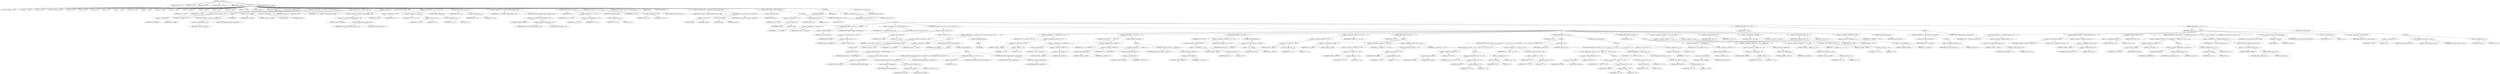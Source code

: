 digraph cache_insert {  
"1000121" [label = "(METHOD,cache_insert)" ]
"1000122" [label = "(PARAM,const char *a1)" ]
"1000123" [label = "(PARAM,void *cp)" ]
"1000124" [label = "(PARAM,time_t time1)" ]
"1000125" [label = "(PARAM,unsigned __int64 a4)" ]
"1000126" [label = "(PARAM,unsigned __int16 a5)" ]
"1000127" [label = "(BLOCK,,)" ]
"1000128" [label = "(LOCAL,v6: unsigned __int16)" ]
"1000129" [label = "(LOCAL,result: __int64)" ]
"1000130" [label = "(LOCAL,v11: bool)" ]
"1000131" [label = "(LOCAL,v12: unsigned __int64)" ]
"1000132" [label = "(LOCAL,v13: bool)" ]
"1000133" [label = "(LOCAL,v14: bool)" ]
"1000134" [label = "(LOCAL,v15: int)" ]
"1000135" [label = "(LOCAL,v16: int)" ]
"1000136" [label = "(LOCAL,v17: __int64)" ]
"1000137" [label = "(LOCAL,v18: __int16)" ]
"1000138" [label = "(LOCAL,v19: __int64)" ]
"1000139" [label = "(LOCAL,v20: __int64)" ]
"1000140" [label = "(LOCAL,v21: __int64)" ]
"1000141" [label = "(LOCAL,v22: _QWORD *)" ]
"1000142" [label = "(LOCAL,v23: __int64)" ]
"1000143" [label = "(LOCAL,v24: char *)" ]
"1000144" [label = "(LOCAL,v25: __int64)" ]
"1000145" [label = "(LOCAL,v26: __int64)" ]
"1000146" [label = "(LOCAL,v27: _BYTE *)" ]
"1000147" [label = "(LOCAL,v28: _QWORD [ 2 ])" ]
"1000148" [label = "(<operator>.assignment,v6 = a5)" ]
"1000149" [label = "(IDENTIFIER,v6,v6 = a5)" ]
"1000150" [label = "(IDENTIFIER,a5,v6 = a5)" ]
"1000151" [label = "(CONTROL_STRUCTURE,if ( (a5 & 0x980) == 0 ),if ( (a5 & 0x980) == 0 ))" ]
"1000152" [label = "(<operator>.equals,(a5 & 0x980) == 0)" ]
"1000153" [label = "(<operator>.and,a5 & 0x980)" ]
"1000154" [label = "(IDENTIFIER,a5,a5 & 0x980)" ]
"1000155" [label = "(LITERAL,0x980,a5 & 0x980)" ]
"1000156" [label = "(LITERAL,0,(a5 & 0x980) == 0)" ]
"1000157" [label = "(BLOCK,,)" ]
"1000158" [label = "(CONTROL_STRUCTURE,if ( !insert_error ),if ( !insert_error ))" ]
"1000159" [label = "(<operator>.logicalNot,!insert_error)" ]
"1000160" [label = "(IDENTIFIER,insert_error,!insert_error)" ]
"1000161" [label = "(CONTROL_STRUCTURE,goto LABEL_3;,goto LABEL_3;)" ]
"1000162" [label = "(IDENTIFIER,L,)" ]
"1000163" [label = "(log_query,log_query(a5 | 0x10000, (int)a1, cp))" ]
"1000164" [label = "(<operator>.or,a5 | 0x10000)" ]
"1000165" [label = "(IDENTIFIER,a5,a5 | 0x10000)" ]
"1000166" [label = "(LITERAL,0x10000,a5 | 0x10000)" ]
"1000167" [label = "(<operator>.cast,(int)a1)" ]
"1000168" [label = "(UNKNOWN,int,int)" ]
"1000169" [label = "(IDENTIFIER,a1,(int)a1)" ]
"1000170" [label = "(IDENTIFIER,cp,log_query(a5 | 0x10000, (int)a1, cp))" ]
"1000171" [label = "(<operator>.assignment,v12 = *(_QWORD *)(dnsmasq_daemon + 456))" ]
"1000172" [label = "(IDENTIFIER,v12,v12 = *(_QWORD *)(dnsmasq_daemon + 456))" ]
"1000173" [label = "(<operator>.indirection,*(_QWORD *)(dnsmasq_daemon + 456))" ]
"1000174" [label = "(<operator>.cast,(_QWORD *)(dnsmasq_daemon + 456))" ]
"1000175" [label = "(UNKNOWN,_QWORD *,_QWORD *)" ]
"1000176" [label = "(<operator>.addition,dnsmasq_daemon + 456)" ]
"1000177" [label = "(IDENTIFIER,dnsmasq_daemon,dnsmasq_daemon + 456)" ]
"1000178" [label = "(LITERAL,456,dnsmasq_daemon + 456)" ]
"1000179" [label = "(CONTROL_STRUCTURE,if ( a4 > v12 ),if ( a4 > v12 ))" ]
"1000180" [label = "(<operator>.greaterThan,a4 > v12)" ]
"1000181" [label = "(IDENTIFIER,a4,a4 > v12)" ]
"1000182" [label = "(IDENTIFIER,v12,a4 > v12)" ]
"1000183" [label = "(<operator>.assignment,v13 = v12 == 0)" ]
"1000184" [label = "(IDENTIFIER,v13,v13 = v12 == 0)" ]
"1000185" [label = "(<operator>.equals,v12 == 0)" ]
"1000186" [label = "(IDENTIFIER,v12,v12 == 0)" ]
"1000187" [label = "(LITERAL,0,v12 == 0)" ]
"1000188" [label = "(CONTROL_STRUCTURE,else,else)" ]
"1000189" [label = "(<operator>.assignment,v13 = 1)" ]
"1000190" [label = "(IDENTIFIER,v13,v13 = 1)" ]
"1000191" [label = "(LITERAL,1,v13 = 1)" ]
"1000192" [label = "(CONTROL_STRUCTURE,if ( v13 ),if ( v13 ))" ]
"1000193" [label = "(IDENTIFIER,v13,if ( v13 ))" ]
"1000194" [label = "(<operator>.assignment,v12 = a4)" ]
"1000195" [label = "(IDENTIFIER,v12,v12 = a4)" ]
"1000196" [label = "(IDENTIFIER,a4,v12 = a4)" ]
"1000197" [label = "(<operator>.assignment,a4 = *(_QWORD *)(dnsmasq_daemon + 448))" ]
"1000198" [label = "(IDENTIFIER,a4,a4 = *(_QWORD *)(dnsmasq_daemon + 448))" ]
"1000199" [label = "(<operator>.indirection,*(_QWORD *)(dnsmasq_daemon + 448))" ]
"1000200" [label = "(<operator>.cast,(_QWORD *)(dnsmasq_daemon + 448))" ]
"1000201" [label = "(UNKNOWN,_QWORD *,_QWORD *)" ]
"1000202" [label = "(<operator>.addition,dnsmasq_daemon + 448)" ]
"1000203" [label = "(IDENTIFIER,dnsmasq_daemon,dnsmasq_daemon + 448)" ]
"1000204" [label = "(LITERAL,448,dnsmasq_daemon + 448)" ]
"1000205" [label = "(CONTROL_STRUCTURE,if ( a4 ),if ( a4 ))" ]
"1000206" [label = "(IDENTIFIER,a4,if ( a4 ))" ]
"1000207" [label = "(<operator>.assignment,v14 = v12 >= a4)" ]
"1000208" [label = "(IDENTIFIER,v14,v14 = v12 >= a4)" ]
"1000209" [label = "(<operator>.greaterEqualsThan,v12 >= a4)" ]
"1000210" [label = "(IDENTIFIER,v12,v12 >= a4)" ]
"1000211" [label = "(IDENTIFIER,a4,v12 >= a4)" ]
"1000212" [label = "(CONTROL_STRUCTURE,else,else)" ]
"1000213" [label = "(<operator>.assignment,v14 = 1)" ]
"1000214" [label = "(IDENTIFIER,v14,v14 = 1)" ]
"1000215" [label = "(LITERAL,1,v14 = 1)" ]
"1000216" [label = "(CONTROL_STRUCTURE,if ( v14 ),if ( v14 ))" ]
"1000217" [label = "(IDENTIFIER,v14,if ( v14 ))" ]
"1000218" [label = "(<operator>.assignment,a4 = v12)" ]
"1000219" [label = "(IDENTIFIER,a4,a4 = v12)" ]
"1000220" [label = "(IDENTIFIER,v12,a4 = v12)" ]
"1000221" [label = "(CONTROL_STRUCTURE,if ( insert_error ),if ( insert_error ))" ]
"1000222" [label = "(IDENTIFIER,insert_error,if ( insert_error ))" ]
"1000223" [label = "(IDENTIFIER,L,)" ]
"1000224" [label = "(JUMP_TARGET,LABEL_3)" ]
"1000225" [label = "(<operator>.assignment,result = cache_scan_free((int)a1, (int)cp, time1))" ]
"1000226" [label = "(IDENTIFIER,result,result = cache_scan_free((int)a1, (int)cp, time1))" ]
"1000227" [label = "(cache_scan_free,cache_scan_free((int)a1, (int)cp, time1))" ]
"1000228" [label = "(<operator>.cast,(int)a1)" ]
"1000229" [label = "(UNKNOWN,int,int)" ]
"1000230" [label = "(IDENTIFIER,a1,(int)a1)" ]
"1000231" [label = "(<operator>.cast,(int)cp)" ]
"1000232" [label = "(UNKNOWN,int,int)" ]
"1000233" [label = "(IDENTIFIER,cp,(int)cp)" ]
"1000234" [label = "(IDENTIFIER,time1,cache_scan_free((int)a1, (int)cp, time1))" ]
"1000235" [label = "(CONTROL_STRUCTURE,if ( !result ),if ( !result ))" ]
"1000236" [label = "(<operator>.logicalNot,!result)" ]
"1000237" [label = "(IDENTIFIER,result,!result)" ]
"1000238" [label = "(BLOCK,,)" ]
"1000239" [label = "(<operator>.assignment,v15 = v6 & 4)" ]
"1000240" [label = "(IDENTIFIER,v15,v15 = v6 & 4)" ]
"1000241" [label = "(<operator>.and,v6 & 4)" ]
"1000242" [label = "(IDENTIFIER,v6,v6 & 4)" ]
"1000243" [label = "(LITERAL,4,v6 & 4)" ]
"1000244" [label = "(<operator>.assignment,v16 = 0)" ]
"1000245" [label = "(IDENTIFIER,v16,v16 = 0)" ]
"1000246" [label = "(LITERAL,0,v16 = 0)" ]
"1000247" [label = "(CONTROL_STRUCTURE,while ( 1 ),while ( 1 ))" ]
"1000248" [label = "(LITERAL,1,while ( 1 ))" ]
"1000249" [label = "(BLOCK,,)" ]
"1000250" [label = "(<operator>.assignment,v17 = cache_tail)" ]
"1000251" [label = "(IDENTIFIER,v17,v17 = cache_tail)" ]
"1000252" [label = "(IDENTIFIER,cache_tail,v17 = cache_tail)" ]
"1000253" [label = "(CONTROL_STRUCTURE,if ( !cache_tail ),if ( !cache_tail ))" ]
"1000254" [label = "(<operator>.logicalNot,!cache_tail)" ]
"1000255" [label = "(IDENTIFIER,cache_tail,!cache_tail)" ]
"1000256" [label = "(CONTROL_STRUCTURE,goto LABEL_15;,goto LABEL_15;)" ]
"1000257" [label = "(<operator>.assignment,v18 = *(_WORD *)(cache_tail + 52))" ]
"1000258" [label = "(IDENTIFIER,v18,v18 = *(_WORD *)(cache_tail + 52))" ]
"1000259" [label = "(<operator>.indirection,*(_WORD *)(cache_tail + 52))" ]
"1000260" [label = "(<operator>.cast,(_WORD *)(cache_tail + 52))" ]
"1000261" [label = "(UNKNOWN,_WORD *,_WORD *)" ]
"1000262" [label = "(<operator>.addition,cache_tail + 52)" ]
"1000263" [label = "(IDENTIFIER,cache_tail,cache_tail + 52)" ]
"1000264" [label = "(LITERAL,52,cache_tail + 52)" ]
"1000265" [label = "(CONTROL_STRUCTURE,if ( (v18 & 0xC) == 0 ),if ( (v18 & 0xC) == 0 ))" ]
"1000266" [label = "(<operator>.equals,(v18 & 0xC) == 0)" ]
"1000267" [label = "(<operator>.and,v18 & 0xC)" ]
"1000268" [label = "(IDENTIFIER,v18,v18 & 0xC)" ]
"1000269" [label = "(LITERAL,0xC,v18 & 0xC)" ]
"1000270" [label = "(LITERAL,0,(v18 & 0xC) == 0)" ]
"1000271" [label = "(BLOCK,,)" ]
"1000272" [label = "(CONTROL_STRUCTURE,if ( a1 && strlen(a1) > 0x31 ),if ( a1 && strlen(a1) > 0x31 ))" ]
"1000273" [label = "(<operator>.logicalAnd,a1 && strlen(a1) > 0x31)" ]
"1000274" [label = "(IDENTIFIER,a1,a1 && strlen(a1) > 0x31)" ]
"1000275" [label = "(<operator>.greaterThan,strlen(a1) > 0x31)" ]
"1000276" [label = "(strlen,strlen(a1))" ]
"1000277" [label = "(IDENTIFIER,a1,strlen(a1))" ]
"1000278" [label = "(LITERAL,0x31,strlen(a1) > 0x31)" ]
"1000279" [label = "(BLOCK,,)" ]
"1000280" [label = "(<operator>.assignment,v21 = big_free)" ]
"1000281" [label = "(IDENTIFIER,v21,v21 = big_free)" ]
"1000282" [label = "(IDENTIFIER,big_free,v21 = big_free)" ]
"1000283" [label = "(CONTROL_STRUCTURE,if ( big_free ),if ( big_free ))" ]
"1000284" [label = "(IDENTIFIER,big_free,if ( big_free ))" ]
"1000285" [label = "(BLOCK,,)" ]
"1000286" [label = "(<operator>.assignment,big_free = *(_QWORD *)big_free)" ]
"1000287" [label = "(IDENTIFIER,big_free,big_free = *(_QWORD *)big_free)" ]
"1000288" [label = "(<operator>.indirection,*(_QWORD *)big_free)" ]
"1000289" [label = "(<operator>.cast,(_QWORD *)big_free)" ]
"1000290" [label = "(UNKNOWN,_QWORD *,_QWORD *)" ]
"1000291" [label = "(IDENTIFIER,big_free,(_QWORD *)big_free)" ]
"1000292" [label = "(CONTROL_STRUCTURE,else,else)" ]
"1000293" [label = "(BLOCK,,)" ]
"1000294" [label = "(CONTROL_STRUCTURE,if ( !bignames_left && (v6 & 0x5000) == 0 ),if ( !bignames_left && (v6 & 0x5000) == 0 ))" ]
"1000295" [label = "(<operator>.logicalAnd,!bignames_left && (v6 & 0x5000) == 0)" ]
"1000296" [label = "(<operator>.logicalNot,!bignames_left)" ]
"1000297" [label = "(IDENTIFIER,bignames_left,!bignames_left)" ]
"1000298" [label = "(<operator>.equals,(v6 & 0x5000) == 0)" ]
"1000299" [label = "(<operator>.and,v6 & 0x5000)" ]
"1000300" [label = "(IDENTIFIER,v6,v6 & 0x5000)" ]
"1000301" [label = "(LITERAL,0x5000,v6 & 0x5000)" ]
"1000302" [label = "(LITERAL,0,(v6 & 0x5000) == 0)" ]
"1000303" [label = "(CONTROL_STRUCTURE,goto LABEL_15;,goto LABEL_15;)" ]
"1000304" [label = "(CONTROL_STRUCTURE,if ( !v21 ),if ( !v21 ))" ]
"1000305" [label = "(<operator>.logicalNot,!v21)" ]
"1000306" [label = "(IDENTIFIER,v21,!v21)" ]
"1000307" [label = "(CONTROL_STRUCTURE,goto LABEL_15;,goto LABEL_15;)" ]
"1000308" [label = "(CONTROL_STRUCTURE,if ( bignames_left ),if ( bignames_left ))" ]
"1000309" [label = "(IDENTIFIER,bignames_left,if ( bignames_left ))" ]
"1000310" [label = "(<operator>.preDecrement,--bignames_left)" ]
"1000311" [label = "(IDENTIFIER,bignames_left,--bignames_left)" ]
"1000312" [label = "(CONTROL_STRUCTURE,else,else)" ]
"1000313" [label = "(BLOCK,,)" ]
"1000314" [label = "(IDENTIFIER,L,)" ]
"1000315" [label = "(<operator>.assignment,v22 = *(_QWORD **)(v17 + 8))" ]
"1000316" [label = "(IDENTIFIER,v22,v22 = *(_QWORD **)(v17 + 8))" ]
"1000317" [label = "(<operator>.indirection,*(_QWORD **)(v17 + 8))" ]
"1000318" [label = "(<operator>.cast,(_QWORD **)(v17 + 8))" ]
"1000319" [label = "(UNKNOWN,_QWORD **,_QWORD **)" ]
"1000320" [label = "(<operator>.addition,v17 + 8)" ]
"1000321" [label = "(IDENTIFIER,v17,v17 + 8)" ]
"1000322" [label = "(LITERAL,8,v17 + 8)" ]
"1000323" [label = "(CONTROL_STRUCTURE,if ( v22 ),if ( v22 ))" ]
"1000324" [label = "(IDENTIFIER,v22,if ( v22 ))" ]
"1000325" [label = "(BLOCK,,)" ]
"1000326" [label = "(<operator>.assignment,*v22 = *(_QWORD *)v17)" ]
"1000327" [label = "(<operator>.indirection,*v22)" ]
"1000328" [label = "(IDENTIFIER,v22,*v22 = *(_QWORD *)v17)" ]
"1000329" [label = "(<operator>.indirection,*(_QWORD *)v17)" ]
"1000330" [label = "(<operator>.cast,(_QWORD *)v17)" ]
"1000331" [label = "(UNKNOWN,_QWORD *,_QWORD *)" ]
"1000332" [label = "(IDENTIFIER,v17,(_QWORD *)v17)" ]
"1000333" [label = "(<operator>.assignment,v23 = *(_QWORD *)v17)" ]
"1000334" [label = "(IDENTIFIER,v23,v23 = *(_QWORD *)v17)" ]
"1000335" [label = "(<operator>.indirection,*(_QWORD *)v17)" ]
"1000336" [label = "(<operator>.cast,(_QWORD *)v17)" ]
"1000337" [label = "(UNKNOWN,_QWORD *,_QWORD *)" ]
"1000338" [label = "(IDENTIFIER,v17,(_QWORD *)v17)" ]
"1000339" [label = "(CONTROL_STRUCTURE,else,else)" ]
"1000340" [label = "(BLOCK,,)" ]
"1000341" [label = "(<operator>.assignment,v23 = *(_QWORD *)v17)" ]
"1000342" [label = "(IDENTIFIER,v23,v23 = *(_QWORD *)v17)" ]
"1000343" [label = "(<operator>.indirection,*(_QWORD *)v17)" ]
"1000344" [label = "(<operator>.cast,(_QWORD *)v17)" ]
"1000345" [label = "(UNKNOWN,_QWORD *,_QWORD *)" ]
"1000346" [label = "(IDENTIFIER,v17,(_QWORD *)v17)" ]
"1000347" [label = "(<operator>.assignment,cache_head = *(_QWORD *)v17)" ]
"1000348" [label = "(IDENTIFIER,cache_head,cache_head = *(_QWORD *)v17)" ]
"1000349" [label = "(<operator>.indirection,*(_QWORD *)v17)" ]
"1000350" [label = "(<operator>.cast,(_QWORD *)v17)" ]
"1000351" [label = "(UNKNOWN,_QWORD *,_QWORD *)" ]
"1000352" [label = "(IDENTIFIER,v17,(_QWORD *)v17)" ]
"1000353" [label = "(CONTROL_STRUCTURE,if ( v23 ),if ( v23 ))" ]
"1000354" [label = "(IDENTIFIER,v23,if ( v23 ))" ]
"1000355" [label = "(<operator>.assignment,*(_QWORD *)(v23 + 8) = v22)" ]
"1000356" [label = "(<operator>.indirection,*(_QWORD *)(v23 + 8))" ]
"1000357" [label = "(<operator>.cast,(_QWORD *)(v23 + 8))" ]
"1000358" [label = "(UNKNOWN,_QWORD *,_QWORD *)" ]
"1000359" [label = "(<operator>.addition,v23 + 8)" ]
"1000360" [label = "(IDENTIFIER,v23,v23 + 8)" ]
"1000361" [label = "(LITERAL,8,v23 + 8)" ]
"1000362" [label = "(IDENTIFIER,v22,*(_QWORD *)(v23 + 8) = v22)" ]
"1000363" [label = "(CONTROL_STRUCTURE,else,else)" ]
"1000364" [label = "(<operator>.assignment,cache_tail = (__int64)v22)" ]
"1000365" [label = "(IDENTIFIER,cache_tail,cache_tail = (__int64)v22)" ]
"1000366" [label = "(<operator>.cast,(__int64)v22)" ]
"1000367" [label = "(UNKNOWN,__int64,__int64)" ]
"1000368" [label = "(IDENTIFIER,v22,(__int64)v22)" ]
"1000369" [label = "(<operator>.assignment,*(_WORD *)(v17 + 52) = v6)" ]
"1000370" [label = "(<operator>.indirection,*(_WORD *)(v17 + 52))" ]
"1000371" [label = "(<operator>.cast,(_WORD *)(v17 + 52))" ]
"1000372" [label = "(UNKNOWN,_WORD *,_WORD *)" ]
"1000373" [label = "(<operator>.addition,v17 + 52)" ]
"1000374" [label = "(IDENTIFIER,v17,v17 + 52)" ]
"1000375" [label = "(LITERAL,52,v17 + 52)" ]
"1000376" [label = "(IDENTIFIER,v6,*(_WORD *)(v17 + 52) = v6)" ]
"1000377" [label = "(CONTROL_STRUCTURE,if ( v21 ),if ( v21 ))" ]
"1000378" [label = "(IDENTIFIER,v21,if ( v21 ))" ]
"1000379" [label = "(BLOCK,,)" ]
"1000380" [label = "(<operators>.assignmentOr,v6 |= 0x200u)" ]
"1000381" [label = "(IDENTIFIER,v6,v6 |= 0x200u)" ]
"1000382" [label = "(LITERAL,0x200u,v6 |= 0x200u)" ]
"1000383" [label = "(<operator>.assignment,*(_QWORD *)(v17 + 56) = v21)" ]
"1000384" [label = "(<operator>.indirection,*(_QWORD *)(v17 + 56))" ]
"1000385" [label = "(<operator>.cast,(_QWORD *)(v17 + 56))" ]
"1000386" [label = "(UNKNOWN,_QWORD *,_QWORD *)" ]
"1000387" [label = "(<operator>.addition,v17 + 56)" ]
"1000388" [label = "(IDENTIFIER,v17,v17 + 56)" ]
"1000389" [label = "(LITERAL,56,v17 + 56)" ]
"1000390" [label = "(IDENTIFIER,v21,*(_QWORD *)(v17 + 56) = v21)" ]
"1000391" [label = "(<operator>.assignment,*(_WORD *)(v17 + 52) = v6)" ]
"1000392" [label = "(<operator>.indirection,*(_WORD *)(v17 + 52))" ]
"1000393" [label = "(<operator>.cast,(_WORD *)(v17 + 52))" ]
"1000394" [label = "(UNKNOWN,_WORD *,_WORD *)" ]
"1000395" [label = "(<operator>.addition,v17 + 52)" ]
"1000396" [label = "(IDENTIFIER,v17,v17 + 52)" ]
"1000397" [label = "(LITERAL,52,v17 + 52)" ]
"1000398" [label = "(IDENTIFIER,v6,*(_WORD *)(v17 + 52) = v6)" ]
"1000399" [label = "(CONTROL_STRUCTURE,if ( a1 ),if ( a1 ))" ]
"1000400" [label = "(IDENTIFIER,a1,if ( a1 ))" ]
"1000401" [label = "(BLOCK,,)" ]
"1000402" [label = "(CONTROL_STRUCTURE,if ( (v6 & 0x200) != 0 || (v24 = (char *)(v17 + 56), (v6 & 2) != 0) ),if ( (v6 & 0x200) != 0 || (v24 = (char *)(v17 + 56), (v6 & 2) != 0) ))" ]
"1000403" [label = "(<operator>.logicalOr,(v6 & 0x200) != 0 || (v24 = (char *)(v17 + 56), (v6 & 2) != 0))" ]
"1000404" [label = "(<operator>.notEquals,(v6 & 0x200) != 0)" ]
"1000405" [label = "(<operator>.and,v6 & 0x200)" ]
"1000406" [label = "(IDENTIFIER,v6,v6 & 0x200)" ]
"1000407" [label = "(LITERAL,0x200,v6 & 0x200)" ]
"1000408" [label = "(LITERAL,0,(v6 & 0x200) != 0)" ]
"1000409" [label = "(BLOCK,,)" ]
"1000410" [label = "(<operator>.assignment,v24 = (char *)(v17 + 56))" ]
"1000411" [label = "(IDENTIFIER,v24,v24 = (char *)(v17 + 56))" ]
"1000412" [label = "(<operator>.cast,(char *)(v17 + 56))" ]
"1000413" [label = "(UNKNOWN,char *,char *)" ]
"1000414" [label = "(<operator>.addition,v17 + 56)" ]
"1000415" [label = "(IDENTIFIER,v17,v17 + 56)" ]
"1000416" [label = "(LITERAL,56,v17 + 56)" ]
"1000417" [label = "(<operator>.notEquals,(v6 & 2) != 0)" ]
"1000418" [label = "(<operator>.and,v6 & 2)" ]
"1000419" [label = "(IDENTIFIER,v6,v6 & 2)" ]
"1000420" [label = "(LITERAL,2,v6 & 2)" ]
"1000421" [label = "(LITERAL,0,(v6 & 2) != 0)" ]
"1000422" [label = "(<operator>.assignment,v24 = *(char **)(v17 + 56))" ]
"1000423" [label = "(IDENTIFIER,v24,v24 = *(char **)(v17 + 56))" ]
"1000424" [label = "(<operator>.indirection,*(char **)(v17 + 56))" ]
"1000425" [label = "(<operator>.cast,(char **)(v17 + 56))" ]
"1000426" [label = "(UNKNOWN,char **,char **)" ]
"1000427" [label = "(<operator>.addition,v17 + 56)" ]
"1000428" [label = "(IDENTIFIER,v17,v17 + 56)" ]
"1000429" [label = "(LITERAL,56,v17 + 56)" ]
"1000430" [label = "(strcpy,strcpy(v24, a1))" ]
"1000431" [label = "(IDENTIFIER,v24,strcpy(v24, a1))" ]
"1000432" [label = "(IDENTIFIER,a1,strcpy(v24, a1))" ]
"1000433" [label = "(CONTROL_STRUCTURE,else,else)" ]
"1000434" [label = "(BLOCK,,)" ]
"1000435" [label = "(CONTROL_STRUCTURE,if ( (v6 & 0x200) != 0 || (v27 = (_BYTE *)(v17 + 56), (v6 & 2) != 0) ),if ( (v6 & 0x200) != 0 || (v27 = (_BYTE *)(v17 + 56), (v6 & 2) != 0) ))" ]
"1000436" [label = "(<operator>.logicalOr,(v6 & 0x200) != 0 || (v27 = (_BYTE *)(v17 + 56), (v6 & 2) != 0))" ]
"1000437" [label = "(<operator>.notEquals,(v6 & 0x200) != 0)" ]
"1000438" [label = "(<operator>.and,v6 & 0x200)" ]
"1000439" [label = "(IDENTIFIER,v6,v6 & 0x200)" ]
"1000440" [label = "(LITERAL,0x200,v6 & 0x200)" ]
"1000441" [label = "(LITERAL,0,(v6 & 0x200) != 0)" ]
"1000442" [label = "(BLOCK,,)" ]
"1000443" [label = "(<operator>.assignment,v27 = (_BYTE *)(v17 + 56))" ]
"1000444" [label = "(IDENTIFIER,v27,v27 = (_BYTE *)(v17 + 56))" ]
"1000445" [label = "(<operator>.cast,(_BYTE *)(v17 + 56))" ]
"1000446" [label = "(UNKNOWN,_BYTE *,_BYTE *)" ]
"1000447" [label = "(<operator>.addition,v17 + 56)" ]
"1000448" [label = "(IDENTIFIER,v17,v17 + 56)" ]
"1000449" [label = "(LITERAL,56,v17 + 56)" ]
"1000450" [label = "(<operator>.notEquals,(v6 & 2) != 0)" ]
"1000451" [label = "(<operator>.and,v6 & 2)" ]
"1000452" [label = "(IDENTIFIER,v6,v6 & 2)" ]
"1000453" [label = "(LITERAL,2,v6 & 2)" ]
"1000454" [label = "(LITERAL,0,(v6 & 2) != 0)" ]
"1000455" [label = "(<operator>.assignment,v27 = *(_BYTE **)(v17 + 56))" ]
"1000456" [label = "(IDENTIFIER,v27,v27 = *(_BYTE **)(v17 + 56))" ]
"1000457" [label = "(<operator>.indirection,*(_BYTE **)(v17 + 56))" ]
"1000458" [label = "(<operator>.cast,(_BYTE **)(v17 + 56))" ]
"1000459" [label = "(UNKNOWN,_BYTE **,_BYTE **)" ]
"1000460" [label = "(<operator>.addition,v17 + 56)" ]
"1000461" [label = "(IDENTIFIER,v17,v17 + 56)" ]
"1000462" [label = "(LITERAL,56,v17 + 56)" ]
"1000463" [label = "(<operator>.assignment,*v27 = 0)" ]
"1000464" [label = "(<operator>.indirection,*v27)" ]
"1000465" [label = "(IDENTIFIER,v27,*v27 = 0)" ]
"1000466" [label = "(LITERAL,0,*v27 = 0)" ]
"1000467" [label = "(CONTROL_STRUCTURE,if ( cp ),if ( cp ))" ]
"1000468" [label = "(IDENTIFIER,cp,if ( cp ))" ]
"1000469" [label = "(BLOCK,,)" ]
"1000470" [label = "(<operator>.assignment,v25 = *((_QWORD *)cp + 1))" ]
"1000471" [label = "(IDENTIFIER,v25,v25 = *((_QWORD *)cp + 1))" ]
"1000472" [label = "(<operator>.indirection,*((_QWORD *)cp + 1))" ]
"1000473" [label = "(<operator>.addition,(_QWORD *)cp + 1)" ]
"1000474" [label = "(<operator>.cast,(_QWORD *)cp)" ]
"1000475" [label = "(UNKNOWN,_QWORD *,_QWORD *)" ]
"1000476" [label = "(IDENTIFIER,cp,(_QWORD *)cp)" ]
"1000477" [label = "(LITERAL,1,(_QWORD *)cp + 1)" ]
"1000478" [label = "(<operator>.assignment,*(_QWORD *)(v17 + 24) = *(_QWORD *)cp)" ]
"1000479" [label = "(<operator>.indirection,*(_QWORD *)(v17 + 24))" ]
"1000480" [label = "(<operator>.cast,(_QWORD *)(v17 + 24))" ]
"1000481" [label = "(UNKNOWN,_QWORD *,_QWORD *)" ]
"1000482" [label = "(<operator>.addition,v17 + 24)" ]
"1000483" [label = "(IDENTIFIER,v17,v17 + 24)" ]
"1000484" [label = "(LITERAL,24,v17 + 24)" ]
"1000485" [label = "(<operator>.indirection,*(_QWORD *)cp)" ]
"1000486" [label = "(<operator>.cast,(_QWORD *)cp)" ]
"1000487" [label = "(UNKNOWN,_QWORD *,_QWORD *)" ]
"1000488" [label = "(IDENTIFIER,cp,(_QWORD *)cp)" ]
"1000489" [label = "(<operator>.assignment,*(_QWORD *)(v17 + 32) = v25)" ]
"1000490" [label = "(<operator>.indirection,*(_QWORD *)(v17 + 32))" ]
"1000491" [label = "(<operator>.cast,(_QWORD *)(v17 + 32))" ]
"1000492" [label = "(UNKNOWN,_QWORD *,_QWORD *)" ]
"1000493" [label = "(<operator>.addition,v17 + 32)" ]
"1000494" [label = "(IDENTIFIER,v17,v17 + 32)" ]
"1000495" [label = "(LITERAL,32,v17 + 32)" ]
"1000496" [label = "(IDENTIFIER,v25,*(_QWORD *)(v17 + 32) = v25)" ]
"1000497" [label = "(<operator>.assignment,*(_QWORD *)(v17 + 40) = a4 + time1)" ]
"1000498" [label = "(<operator>.indirection,*(_QWORD *)(v17 + 40))" ]
"1000499" [label = "(<operator>.cast,(_QWORD *)(v17 + 40))" ]
"1000500" [label = "(UNKNOWN,_QWORD *,_QWORD *)" ]
"1000501" [label = "(<operator>.addition,v17 + 40)" ]
"1000502" [label = "(IDENTIFIER,v17,v17 + 40)" ]
"1000503" [label = "(LITERAL,40,v17 + 40)" ]
"1000504" [label = "(<operator>.addition,a4 + time1)" ]
"1000505" [label = "(IDENTIFIER,a4,a4 + time1)" ]
"1000506" [label = "(IDENTIFIER,time1,a4 + time1)" ]
"1000507" [label = "(<operator>.assignment,result = v17)" ]
"1000508" [label = "(IDENTIFIER,result,result = v17)" ]
"1000509" [label = "(IDENTIFIER,v17,result = v17)" ]
"1000510" [label = "(<operator>.assignment,v26 = new_chain)" ]
"1000511" [label = "(IDENTIFIER,v26,v26 = new_chain)" ]
"1000512" [label = "(IDENTIFIER,new_chain,v26 = new_chain)" ]
"1000513" [label = "(<operator>.assignment,new_chain = v17)" ]
"1000514" [label = "(IDENTIFIER,new_chain,new_chain = v17)" ]
"1000515" [label = "(IDENTIFIER,v17,new_chain = v17)" ]
"1000516" [label = "(<operator>.assignment,*(_QWORD *)v17 = v26)" ]
"1000517" [label = "(<operator>.indirection,*(_QWORD *)v17)" ]
"1000518" [label = "(<operator>.cast,(_QWORD *)v17)" ]
"1000519" [label = "(UNKNOWN,_QWORD *,_QWORD *)" ]
"1000520" [label = "(IDENTIFIER,v17,(_QWORD *)v17)" ]
"1000521" [label = "(IDENTIFIER,v26,*(_QWORD *)v17 = v26)" ]
"1000522" [label = "(RETURN,return result;,return result;)" ]
"1000523" [label = "(IDENTIFIER,result,return result;)" ]
"1000524" [label = "(CONTROL_STRUCTURE,if ( v16 ),if ( v16 ))" ]
"1000525" [label = "(IDENTIFIER,v16,if ( v16 ))" ]
"1000526" [label = "(BLOCK,,)" ]
"1000527" [label = "(CONTROL_STRUCTURE,if ( !warned_9671 ),if ( !warned_9671 ))" ]
"1000528" [label = "(<operator>.logicalNot,!warned_9671)" ]
"1000529" [label = "(IDENTIFIER,warned_9671,!warned_9671)" ]
"1000530" [label = "(BLOCK,,)" ]
"1000531" [label = "(<operator>.assignment,warned_9671 = 1)" ]
"1000532" [label = "(IDENTIFIER,warned_9671,warned_9671 = 1)" ]
"1000533" [label = "(LITERAL,1,warned_9671 = 1)" ]
"1000534" [label = "(CONTROL_STRUCTURE,goto LABEL_15;,goto LABEL_15;)" ]
"1000535" [label = "(CONTROL_STRUCTURE,if ( v15 ),if ( v15 ))" ]
"1000536" [label = "(IDENTIFIER,v15,if ( v15 ))" ]
"1000537" [label = "(BLOCK,,)" ]
"1000538" [label = "(<operator>.assignment,v19 = *(_QWORD *)(cache_tail + 32))" ]
"1000539" [label = "(IDENTIFIER,v19,v19 = *(_QWORD *)(cache_tail + 32))" ]
"1000540" [label = "(<operator>.indirection,*(_QWORD *)(cache_tail + 32))" ]
"1000541" [label = "(<operator>.cast,(_QWORD *)(cache_tail + 32))" ]
"1000542" [label = "(UNKNOWN,_QWORD *,_QWORD *)" ]
"1000543" [label = "(<operator>.addition,cache_tail + 32)" ]
"1000544" [label = "(IDENTIFIER,cache_tail,cache_tail + 32)" ]
"1000545" [label = "(LITERAL,32,cache_tail + 32)" ]
"1000546" [label = "(<operator>.assignment,v28[0] = *(_QWORD *)(cache_tail + 24))" ]
"1000547" [label = "(<operator>.indirectIndexAccess,v28[0])" ]
"1000548" [label = "(IDENTIFIER,v28,v28[0] = *(_QWORD *)(cache_tail + 24))" ]
"1000549" [label = "(LITERAL,0,v28[0] = *(_QWORD *)(cache_tail + 24))" ]
"1000550" [label = "(<operator>.indirection,*(_QWORD *)(cache_tail + 24))" ]
"1000551" [label = "(<operator>.cast,(_QWORD *)(cache_tail + 24))" ]
"1000552" [label = "(UNKNOWN,_QWORD *,_QWORD *)" ]
"1000553" [label = "(<operator>.addition,cache_tail + 24)" ]
"1000554" [label = "(IDENTIFIER,cache_tail,cache_tail + 24)" ]
"1000555" [label = "(LITERAL,24,cache_tail + 24)" ]
"1000556" [label = "(<operator>.assignment,v28[1] = v19)" ]
"1000557" [label = "(<operator>.indirectIndexAccess,v28[1])" ]
"1000558" [label = "(IDENTIFIER,v28,v28[1] = v19)" ]
"1000559" [label = "(LITERAL,1,v28[1] = v19)" ]
"1000560" [label = "(IDENTIFIER,v19,v28[1] = v19)" ]
"1000561" [label = "(CONTROL_STRUCTURE,if ( (v18 & 0x200) != 0 || (LODWORD(v20) = cache_tail + 56, (v18 & 2) != 0) ),if ( (v18 & 0x200) != 0 || (LODWORD(v20) = cache_tail + 56, (v18 & 2) != 0) ))" ]
"1000562" [label = "(<operator>.logicalOr,(v18 & 0x200) != 0 || (LODWORD(v20) = cache_tail + 56, (v18 & 2) != 0))" ]
"1000563" [label = "(<operator>.notEquals,(v18 & 0x200) != 0)" ]
"1000564" [label = "(<operator>.and,v18 & 0x200)" ]
"1000565" [label = "(IDENTIFIER,v18,v18 & 0x200)" ]
"1000566" [label = "(LITERAL,0x200,v18 & 0x200)" ]
"1000567" [label = "(LITERAL,0,(v18 & 0x200) != 0)" ]
"1000568" [label = "(BLOCK,,)" ]
"1000569" [label = "(<operator>.assignment,LODWORD(v20) = cache_tail + 56)" ]
"1000570" [label = "(LODWORD,LODWORD(v20))" ]
"1000571" [label = "(IDENTIFIER,v20,LODWORD(v20))" ]
"1000572" [label = "(<operator>.addition,cache_tail + 56)" ]
"1000573" [label = "(IDENTIFIER,cache_tail,cache_tail + 56)" ]
"1000574" [label = "(LITERAL,56,cache_tail + 56)" ]
"1000575" [label = "(<operator>.notEquals,(v18 & 2) != 0)" ]
"1000576" [label = "(<operator>.and,v18 & 2)" ]
"1000577" [label = "(IDENTIFIER,v18,v18 & 2)" ]
"1000578" [label = "(LITERAL,2,v18 & 2)" ]
"1000579" [label = "(LITERAL,0,(v18 & 2) != 0)" ]
"1000580" [label = "(<operator>.assignment,v20 = *(_QWORD *)(cache_tail + 56))" ]
"1000581" [label = "(IDENTIFIER,v20,v20 = *(_QWORD *)(cache_tail + 56))" ]
"1000582" [label = "(<operator>.indirection,*(_QWORD *)(cache_tail + 56))" ]
"1000583" [label = "(<operator>.cast,(_QWORD *)(cache_tail + 56))" ]
"1000584" [label = "(UNKNOWN,_QWORD *,_QWORD *)" ]
"1000585" [label = "(<operator>.addition,cache_tail + 56)" ]
"1000586" [label = "(IDENTIFIER,cache_tail,cache_tail + 56)" ]
"1000587" [label = "(LITERAL,56,cache_tail + 56)" ]
"1000588" [label = "(cache_scan_free,cache_scan_free(v20, (int)v28, time1))" ]
"1000589" [label = "(IDENTIFIER,v20,cache_scan_free(v20, (int)v28, time1))" ]
"1000590" [label = "(<operator>.cast,(int)v28)" ]
"1000591" [label = "(UNKNOWN,int,int)" ]
"1000592" [label = "(IDENTIFIER,v28,(int)v28)" ]
"1000593" [label = "(IDENTIFIER,time1,cache_scan_free(v20, (int)v28, time1))" ]
"1000594" [label = "(<operator>.assignment,v16 = 1)" ]
"1000595" [label = "(IDENTIFIER,v16,v16 = 1)" ]
"1000596" [label = "(LITERAL,1,v16 = 1)" ]
"1000597" [label = "(<operator>.preIncrement,++cache_live_freed)" ]
"1000598" [label = "(IDENTIFIER,cache_live_freed,++cache_live_freed)" ]
"1000599" [label = "(CONTROL_STRUCTURE,else,else)" ]
"1000600" [label = "(BLOCK,,)" ]
"1000601" [label = "(<operator>.assignment,v15 = 1)" ]
"1000602" [label = "(IDENTIFIER,v15,v15 = 1)" ]
"1000603" [label = "(LITERAL,1,v15 = 1)" ]
"1000604" [label = "(cache_scan_free,cache_scan_free(0, 0, time1))" ]
"1000605" [label = "(LITERAL,0,cache_scan_free(0, 0, time1))" ]
"1000606" [label = "(LITERAL,0,cache_scan_free(0, 0, time1))" ]
"1000607" [label = "(IDENTIFIER,time1,cache_scan_free(0, 0, time1))" ]
"1000608" [label = "(<operator>.assignment,v16 = 0)" ]
"1000609" [label = "(IDENTIFIER,v16,v16 = 0)" ]
"1000610" [label = "(LITERAL,0,v16 = 0)" ]
"1000611" [label = "(BLOCK,,)" ]
"1000612" [label = "(JUMP_TARGET,LABEL_15)" ]
"1000613" [label = "(IDENTIFIER,L,)" ]
"1000614" [label = "(<operator>.assignment,insert_error = 1)" ]
"1000615" [label = "(IDENTIFIER,insert_error,insert_error = 1)" ]
"1000616" [label = "(LITERAL,1,insert_error = 1)" ]
"1000617" [label = "(RETURN,return result;,return result;)" ]
"1000618" [label = "(IDENTIFIER,result,return result;)" ]
"1000619" [label = "(METHOD_RETURN,__int64 __fastcall)" ]
  "1000121" -> "1000122" 
  "1000121" -> "1000123" 
  "1000121" -> "1000124" 
  "1000121" -> "1000125" 
  "1000121" -> "1000126" 
  "1000121" -> "1000127" 
  "1000121" -> "1000619" 
  "1000127" -> "1000128" 
  "1000127" -> "1000129" 
  "1000127" -> "1000130" 
  "1000127" -> "1000131" 
  "1000127" -> "1000132" 
  "1000127" -> "1000133" 
  "1000127" -> "1000134" 
  "1000127" -> "1000135" 
  "1000127" -> "1000136" 
  "1000127" -> "1000137" 
  "1000127" -> "1000138" 
  "1000127" -> "1000139" 
  "1000127" -> "1000140" 
  "1000127" -> "1000141" 
  "1000127" -> "1000142" 
  "1000127" -> "1000143" 
  "1000127" -> "1000144" 
  "1000127" -> "1000145" 
  "1000127" -> "1000146" 
  "1000127" -> "1000147" 
  "1000127" -> "1000148" 
  "1000127" -> "1000151" 
  "1000127" -> "1000163" 
  "1000127" -> "1000171" 
  "1000127" -> "1000179" 
  "1000127" -> "1000192" 
  "1000127" -> "1000197" 
  "1000127" -> "1000205" 
  "1000127" -> "1000216" 
  "1000127" -> "1000221" 
  "1000127" -> "1000223" 
  "1000127" -> "1000224" 
  "1000127" -> "1000225" 
  "1000127" -> "1000235" 
  "1000127" -> "1000611" 
  "1000127" -> "1000617" 
  "1000148" -> "1000149" 
  "1000148" -> "1000150" 
  "1000151" -> "1000152" 
  "1000151" -> "1000157" 
  "1000152" -> "1000153" 
  "1000152" -> "1000156" 
  "1000153" -> "1000154" 
  "1000153" -> "1000155" 
  "1000157" -> "1000158" 
  "1000157" -> "1000162" 
  "1000158" -> "1000159" 
  "1000158" -> "1000161" 
  "1000159" -> "1000160" 
  "1000163" -> "1000164" 
  "1000163" -> "1000167" 
  "1000163" -> "1000170" 
  "1000164" -> "1000165" 
  "1000164" -> "1000166" 
  "1000167" -> "1000168" 
  "1000167" -> "1000169" 
  "1000171" -> "1000172" 
  "1000171" -> "1000173" 
  "1000173" -> "1000174" 
  "1000174" -> "1000175" 
  "1000174" -> "1000176" 
  "1000176" -> "1000177" 
  "1000176" -> "1000178" 
  "1000179" -> "1000180" 
  "1000179" -> "1000183" 
  "1000179" -> "1000188" 
  "1000180" -> "1000181" 
  "1000180" -> "1000182" 
  "1000183" -> "1000184" 
  "1000183" -> "1000185" 
  "1000185" -> "1000186" 
  "1000185" -> "1000187" 
  "1000188" -> "1000189" 
  "1000189" -> "1000190" 
  "1000189" -> "1000191" 
  "1000192" -> "1000193" 
  "1000192" -> "1000194" 
  "1000194" -> "1000195" 
  "1000194" -> "1000196" 
  "1000197" -> "1000198" 
  "1000197" -> "1000199" 
  "1000199" -> "1000200" 
  "1000200" -> "1000201" 
  "1000200" -> "1000202" 
  "1000202" -> "1000203" 
  "1000202" -> "1000204" 
  "1000205" -> "1000206" 
  "1000205" -> "1000207" 
  "1000205" -> "1000212" 
  "1000207" -> "1000208" 
  "1000207" -> "1000209" 
  "1000209" -> "1000210" 
  "1000209" -> "1000211" 
  "1000212" -> "1000213" 
  "1000213" -> "1000214" 
  "1000213" -> "1000215" 
  "1000216" -> "1000217" 
  "1000216" -> "1000218" 
  "1000218" -> "1000219" 
  "1000218" -> "1000220" 
  "1000221" -> "1000222" 
  "1000225" -> "1000226" 
  "1000225" -> "1000227" 
  "1000227" -> "1000228" 
  "1000227" -> "1000231" 
  "1000227" -> "1000234" 
  "1000228" -> "1000229" 
  "1000228" -> "1000230" 
  "1000231" -> "1000232" 
  "1000231" -> "1000233" 
  "1000235" -> "1000236" 
  "1000235" -> "1000238" 
  "1000236" -> "1000237" 
  "1000238" -> "1000239" 
  "1000238" -> "1000244" 
  "1000238" -> "1000247" 
  "1000239" -> "1000240" 
  "1000239" -> "1000241" 
  "1000241" -> "1000242" 
  "1000241" -> "1000243" 
  "1000244" -> "1000245" 
  "1000244" -> "1000246" 
  "1000247" -> "1000248" 
  "1000247" -> "1000249" 
  "1000249" -> "1000250" 
  "1000249" -> "1000253" 
  "1000249" -> "1000257" 
  "1000249" -> "1000265" 
  "1000249" -> "1000524" 
  "1000249" -> "1000535" 
  "1000250" -> "1000251" 
  "1000250" -> "1000252" 
  "1000253" -> "1000254" 
  "1000253" -> "1000256" 
  "1000254" -> "1000255" 
  "1000257" -> "1000258" 
  "1000257" -> "1000259" 
  "1000259" -> "1000260" 
  "1000260" -> "1000261" 
  "1000260" -> "1000262" 
  "1000262" -> "1000263" 
  "1000262" -> "1000264" 
  "1000265" -> "1000266" 
  "1000265" -> "1000271" 
  "1000266" -> "1000267" 
  "1000266" -> "1000270" 
  "1000267" -> "1000268" 
  "1000267" -> "1000269" 
  "1000271" -> "1000272" 
  "1000271" -> "1000315" 
  "1000271" -> "1000323" 
  "1000271" -> "1000353" 
  "1000271" -> "1000369" 
  "1000271" -> "1000377" 
  "1000271" -> "1000399" 
  "1000271" -> "1000467" 
  "1000271" -> "1000497" 
  "1000271" -> "1000507" 
  "1000271" -> "1000510" 
  "1000271" -> "1000513" 
  "1000271" -> "1000516" 
  "1000271" -> "1000522" 
  "1000272" -> "1000273" 
  "1000272" -> "1000279" 
  "1000272" -> "1000312" 
  "1000273" -> "1000274" 
  "1000273" -> "1000275" 
  "1000275" -> "1000276" 
  "1000275" -> "1000278" 
  "1000276" -> "1000277" 
  "1000279" -> "1000280" 
  "1000279" -> "1000283" 
  "1000280" -> "1000281" 
  "1000280" -> "1000282" 
  "1000283" -> "1000284" 
  "1000283" -> "1000285" 
  "1000283" -> "1000292" 
  "1000285" -> "1000286" 
  "1000286" -> "1000287" 
  "1000286" -> "1000288" 
  "1000288" -> "1000289" 
  "1000289" -> "1000290" 
  "1000289" -> "1000291" 
  "1000292" -> "1000293" 
  "1000293" -> "1000294" 
  "1000293" -> "1000304" 
  "1000293" -> "1000308" 
  "1000294" -> "1000295" 
  "1000294" -> "1000303" 
  "1000295" -> "1000296" 
  "1000295" -> "1000298" 
  "1000296" -> "1000297" 
  "1000298" -> "1000299" 
  "1000298" -> "1000302" 
  "1000299" -> "1000300" 
  "1000299" -> "1000301" 
  "1000304" -> "1000305" 
  "1000304" -> "1000307" 
  "1000305" -> "1000306" 
  "1000308" -> "1000309" 
  "1000308" -> "1000310" 
  "1000310" -> "1000311" 
  "1000312" -> "1000313" 
  "1000313" -> "1000314" 
  "1000315" -> "1000316" 
  "1000315" -> "1000317" 
  "1000317" -> "1000318" 
  "1000318" -> "1000319" 
  "1000318" -> "1000320" 
  "1000320" -> "1000321" 
  "1000320" -> "1000322" 
  "1000323" -> "1000324" 
  "1000323" -> "1000325" 
  "1000323" -> "1000339" 
  "1000325" -> "1000326" 
  "1000325" -> "1000333" 
  "1000326" -> "1000327" 
  "1000326" -> "1000329" 
  "1000327" -> "1000328" 
  "1000329" -> "1000330" 
  "1000330" -> "1000331" 
  "1000330" -> "1000332" 
  "1000333" -> "1000334" 
  "1000333" -> "1000335" 
  "1000335" -> "1000336" 
  "1000336" -> "1000337" 
  "1000336" -> "1000338" 
  "1000339" -> "1000340" 
  "1000340" -> "1000341" 
  "1000340" -> "1000347" 
  "1000341" -> "1000342" 
  "1000341" -> "1000343" 
  "1000343" -> "1000344" 
  "1000344" -> "1000345" 
  "1000344" -> "1000346" 
  "1000347" -> "1000348" 
  "1000347" -> "1000349" 
  "1000349" -> "1000350" 
  "1000350" -> "1000351" 
  "1000350" -> "1000352" 
  "1000353" -> "1000354" 
  "1000353" -> "1000355" 
  "1000353" -> "1000363" 
  "1000355" -> "1000356" 
  "1000355" -> "1000362" 
  "1000356" -> "1000357" 
  "1000357" -> "1000358" 
  "1000357" -> "1000359" 
  "1000359" -> "1000360" 
  "1000359" -> "1000361" 
  "1000363" -> "1000364" 
  "1000364" -> "1000365" 
  "1000364" -> "1000366" 
  "1000366" -> "1000367" 
  "1000366" -> "1000368" 
  "1000369" -> "1000370" 
  "1000369" -> "1000376" 
  "1000370" -> "1000371" 
  "1000371" -> "1000372" 
  "1000371" -> "1000373" 
  "1000373" -> "1000374" 
  "1000373" -> "1000375" 
  "1000377" -> "1000378" 
  "1000377" -> "1000379" 
  "1000379" -> "1000380" 
  "1000379" -> "1000383" 
  "1000379" -> "1000391" 
  "1000380" -> "1000381" 
  "1000380" -> "1000382" 
  "1000383" -> "1000384" 
  "1000383" -> "1000390" 
  "1000384" -> "1000385" 
  "1000385" -> "1000386" 
  "1000385" -> "1000387" 
  "1000387" -> "1000388" 
  "1000387" -> "1000389" 
  "1000391" -> "1000392" 
  "1000391" -> "1000398" 
  "1000392" -> "1000393" 
  "1000393" -> "1000394" 
  "1000393" -> "1000395" 
  "1000395" -> "1000396" 
  "1000395" -> "1000397" 
  "1000399" -> "1000400" 
  "1000399" -> "1000401" 
  "1000399" -> "1000433" 
  "1000401" -> "1000402" 
  "1000401" -> "1000430" 
  "1000402" -> "1000403" 
  "1000402" -> "1000422" 
  "1000403" -> "1000404" 
  "1000403" -> "1000409" 
  "1000404" -> "1000405" 
  "1000404" -> "1000408" 
  "1000405" -> "1000406" 
  "1000405" -> "1000407" 
  "1000409" -> "1000410" 
  "1000409" -> "1000417" 
  "1000410" -> "1000411" 
  "1000410" -> "1000412" 
  "1000412" -> "1000413" 
  "1000412" -> "1000414" 
  "1000414" -> "1000415" 
  "1000414" -> "1000416" 
  "1000417" -> "1000418" 
  "1000417" -> "1000421" 
  "1000418" -> "1000419" 
  "1000418" -> "1000420" 
  "1000422" -> "1000423" 
  "1000422" -> "1000424" 
  "1000424" -> "1000425" 
  "1000425" -> "1000426" 
  "1000425" -> "1000427" 
  "1000427" -> "1000428" 
  "1000427" -> "1000429" 
  "1000430" -> "1000431" 
  "1000430" -> "1000432" 
  "1000433" -> "1000434" 
  "1000434" -> "1000435" 
  "1000434" -> "1000463" 
  "1000435" -> "1000436" 
  "1000435" -> "1000455" 
  "1000436" -> "1000437" 
  "1000436" -> "1000442" 
  "1000437" -> "1000438" 
  "1000437" -> "1000441" 
  "1000438" -> "1000439" 
  "1000438" -> "1000440" 
  "1000442" -> "1000443" 
  "1000442" -> "1000450" 
  "1000443" -> "1000444" 
  "1000443" -> "1000445" 
  "1000445" -> "1000446" 
  "1000445" -> "1000447" 
  "1000447" -> "1000448" 
  "1000447" -> "1000449" 
  "1000450" -> "1000451" 
  "1000450" -> "1000454" 
  "1000451" -> "1000452" 
  "1000451" -> "1000453" 
  "1000455" -> "1000456" 
  "1000455" -> "1000457" 
  "1000457" -> "1000458" 
  "1000458" -> "1000459" 
  "1000458" -> "1000460" 
  "1000460" -> "1000461" 
  "1000460" -> "1000462" 
  "1000463" -> "1000464" 
  "1000463" -> "1000466" 
  "1000464" -> "1000465" 
  "1000467" -> "1000468" 
  "1000467" -> "1000469" 
  "1000469" -> "1000470" 
  "1000469" -> "1000478" 
  "1000469" -> "1000489" 
  "1000470" -> "1000471" 
  "1000470" -> "1000472" 
  "1000472" -> "1000473" 
  "1000473" -> "1000474" 
  "1000473" -> "1000477" 
  "1000474" -> "1000475" 
  "1000474" -> "1000476" 
  "1000478" -> "1000479" 
  "1000478" -> "1000485" 
  "1000479" -> "1000480" 
  "1000480" -> "1000481" 
  "1000480" -> "1000482" 
  "1000482" -> "1000483" 
  "1000482" -> "1000484" 
  "1000485" -> "1000486" 
  "1000486" -> "1000487" 
  "1000486" -> "1000488" 
  "1000489" -> "1000490" 
  "1000489" -> "1000496" 
  "1000490" -> "1000491" 
  "1000491" -> "1000492" 
  "1000491" -> "1000493" 
  "1000493" -> "1000494" 
  "1000493" -> "1000495" 
  "1000497" -> "1000498" 
  "1000497" -> "1000504" 
  "1000498" -> "1000499" 
  "1000499" -> "1000500" 
  "1000499" -> "1000501" 
  "1000501" -> "1000502" 
  "1000501" -> "1000503" 
  "1000504" -> "1000505" 
  "1000504" -> "1000506" 
  "1000507" -> "1000508" 
  "1000507" -> "1000509" 
  "1000510" -> "1000511" 
  "1000510" -> "1000512" 
  "1000513" -> "1000514" 
  "1000513" -> "1000515" 
  "1000516" -> "1000517" 
  "1000516" -> "1000521" 
  "1000517" -> "1000518" 
  "1000518" -> "1000519" 
  "1000518" -> "1000520" 
  "1000522" -> "1000523" 
  "1000524" -> "1000525" 
  "1000524" -> "1000526" 
  "1000526" -> "1000527" 
  "1000526" -> "1000534" 
  "1000527" -> "1000528" 
  "1000527" -> "1000530" 
  "1000528" -> "1000529" 
  "1000530" -> "1000531" 
  "1000531" -> "1000532" 
  "1000531" -> "1000533" 
  "1000535" -> "1000536" 
  "1000535" -> "1000537" 
  "1000535" -> "1000599" 
  "1000537" -> "1000538" 
  "1000537" -> "1000546" 
  "1000537" -> "1000556" 
  "1000537" -> "1000561" 
  "1000537" -> "1000588" 
  "1000537" -> "1000594" 
  "1000537" -> "1000597" 
  "1000538" -> "1000539" 
  "1000538" -> "1000540" 
  "1000540" -> "1000541" 
  "1000541" -> "1000542" 
  "1000541" -> "1000543" 
  "1000543" -> "1000544" 
  "1000543" -> "1000545" 
  "1000546" -> "1000547" 
  "1000546" -> "1000550" 
  "1000547" -> "1000548" 
  "1000547" -> "1000549" 
  "1000550" -> "1000551" 
  "1000551" -> "1000552" 
  "1000551" -> "1000553" 
  "1000553" -> "1000554" 
  "1000553" -> "1000555" 
  "1000556" -> "1000557" 
  "1000556" -> "1000560" 
  "1000557" -> "1000558" 
  "1000557" -> "1000559" 
  "1000561" -> "1000562" 
  "1000561" -> "1000580" 
  "1000562" -> "1000563" 
  "1000562" -> "1000568" 
  "1000563" -> "1000564" 
  "1000563" -> "1000567" 
  "1000564" -> "1000565" 
  "1000564" -> "1000566" 
  "1000568" -> "1000569" 
  "1000568" -> "1000575" 
  "1000569" -> "1000570" 
  "1000569" -> "1000572" 
  "1000570" -> "1000571" 
  "1000572" -> "1000573" 
  "1000572" -> "1000574" 
  "1000575" -> "1000576" 
  "1000575" -> "1000579" 
  "1000576" -> "1000577" 
  "1000576" -> "1000578" 
  "1000580" -> "1000581" 
  "1000580" -> "1000582" 
  "1000582" -> "1000583" 
  "1000583" -> "1000584" 
  "1000583" -> "1000585" 
  "1000585" -> "1000586" 
  "1000585" -> "1000587" 
  "1000588" -> "1000589" 
  "1000588" -> "1000590" 
  "1000588" -> "1000593" 
  "1000590" -> "1000591" 
  "1000590" -> "1000592" 
  "1000594" -> "1000595" 
  "1000594" -> "1000596" 
  "1000597" -> "1000598" 
  "1000599" -> "1000600" 
  "1000600" -> "1000601" 
  "1000600" -> "1000604" 
  "1000600" -> "1000608" 
  "1000601" -> "1000602" 
  "1000601" -> "1000603" 
  "1000604" -> "1000605" 
  "1000604" -> "1000606" 
  "1000604" -> "1000607" 
  "1000608" -> "1000609" 
  "1000608" -> "1000610" 
  "1000611" -> "1000612" 
  "1000611" -> "1000613" 
  "1000611" -> "1000614" 
  "1000614" -> "1000615" 
  "1000614" -> "1000616" 
  "1000617" -> "1000618" 
}
